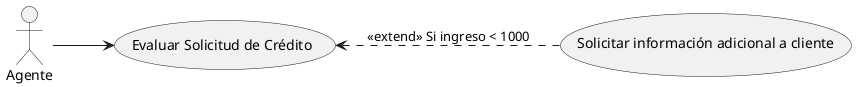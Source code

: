 @startuml
left to right direction
:Agente: as A1

usecase "Evaluar Solicitud de Crédito" as UC1
usecase "Solicitar información adicional a cliente" as UC2

A1 --> UC1
UC1 <.. UC2 : <<extend>> Si ingreso < 1000

@enduml